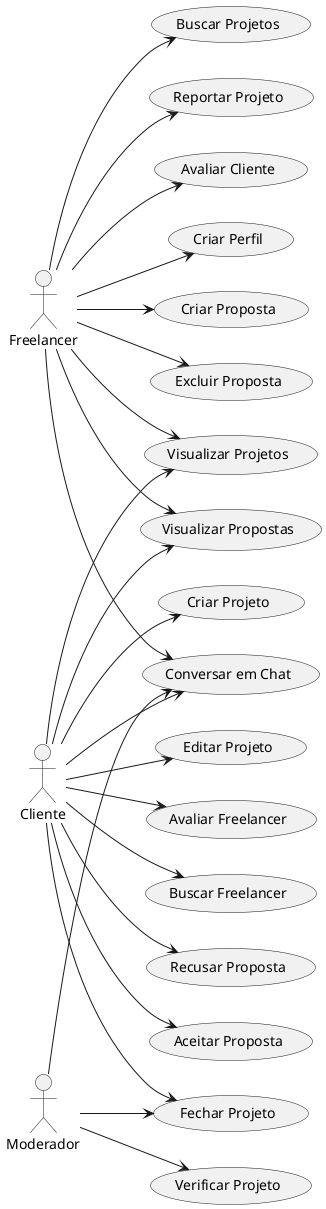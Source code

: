 @startuml Casos de Uso

left to right direction

actor "Freelancer" as F
actor "Cliente" as E
actor "Moderador" as A

F --> (Conversar em Chat)

F --> (Criar Perfil)

F --> (Criar Proposta)
F --> (Visualizar Propostas)
F --> (Excluir Proposta)

F --> (Visualizar Projetos)
F --> (Buscar Projetos)
F --> (Reportar Projeto)

F --> (Avaliar Cliente)


E --> (Conversar em Chat)

E --> (Avaliar Freelancer)
E --> (Buscar Freelancer)

E --> (Recusar Proposta)
E --> (Aceitar Proposta)
E --> (Visualizar Propostas)

E --> (Criar Projeto)
E --> (Editar Projeto)
E --> (Fechar Projeto)
E --> (Visualizar Projetos)


A --> (Verificar Projeto)
A --> (Fechar Projeto)
A --> (Conversar em Chat)

@enduml
